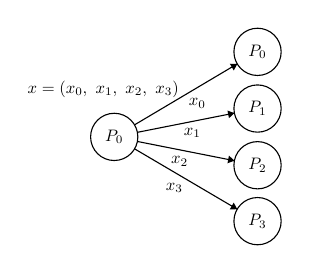 \begin{tikzpicture}[scale=0.1, every node/.style={scale=0.6}]
\tikzstyle{every node}+=[inner sep=0pt]
\draw [black] (8.4,-14) circle (3);
\draw (8.4,-14) node {$P_0$};
\draw [black] (26.6,-3.2) circle (3);
\draw (26.6,-3.2) node {$P_0$};
\draw [black] (26.6,-10.4) circle (3);
\draw (26.6,-10.4) node {$P_1$};
\draw [black] (26.6,-17.6) circle (3);
\draw (26.6,-17.6) node {$P_2$};
\draw [black] (26.6,-24.7) circle (3);
\draw (26.6,-24.7) node {$P_3$};
\draw (7,-7.9) node {$x=(x_0,\mbox{ }x_1,\mbox{ }x_2,\mbox{ }x_3)$};
\draw [black] (11.34,-13.42) -- (23.66,-10.98);
\fill [black] (23.66,-10.98) -- (22.78,-10.65) -- (22.97,-11.63);
\draw (18.31,-12.83) node [below] {$x_1$};
\draw [black] (11.34,-14.58) -- (23.66,-17.02);
\fill [black] (23.66,-17.02) -- (22.97,-16.37) -- (22.78,-17.35);
\draw (16.69,-16.43) node [below] {$x_2$};
\draw [black] (10.99,-15.52) -- (24.01,-23.18);
\fill [black] (24.01,-23.18) -- (23.58,-22.34) -- (23.07,-23.21);
\draw (16.04,-19.85) node [below] {$x_3$};
\draw [black] (10.98,-12.47) -- (24.02,-4.73);
\fill [black] (24.02,-4.73) -- (23.08,-4.71) -- (23.59,-5.57);
\draw (18.96,-9.1) node [below] {$x_0$};
\end{tikzpicture}
